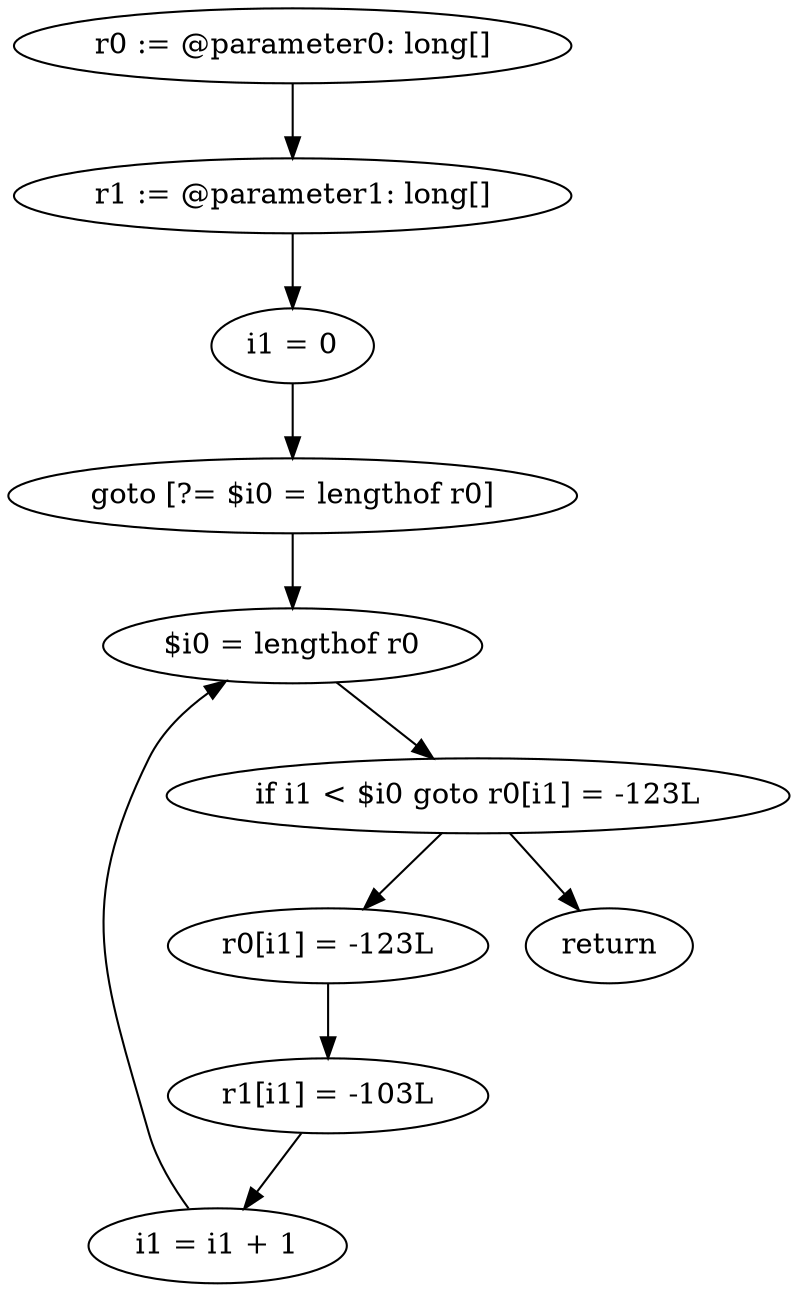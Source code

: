 digraph "unitGraph" {
    "r0 := @parameter0: long[]"
    "r1 := @parameter1: long[]"
    "i1 = 0"
    "goto [?= $i0 = lengthof r0]"
    "r0[i1] = -123L"
    "r1[i1] = -103L"
    "i1 = i1 + 1"
    "$i0 = lengthof r0"
    "if i1 < $i0 goto r0[i1] = -123L"
    "return"
    "r0 := @parameter0: long[]"->"r1 := @parameter1: long[]";
    "r1 := @parameter1: long[]"->"i1 = 0";
    "i1 = 0"->"goto [?= $i0 = lengthof r0]";
    "goto [?= $i0 = lengthof r0]"->"$i0 = lengthof r0";
    "r0[i1] = -123L"->"r1[i1] = -103L";
    "r1[i1] = -103L"->"i1 = i1 + 1";
    "i1 = i1 + 1"->"$i0 = lengthof r0";
    "$i0 = lengthof r0"->"if i1 < $i0 goto r0[i1] = -123L";
    "if i1 < $i0 goto r0[i1] = -123L"->"return";
    "if i1 < $i0 goto r0[i1] = -123L"->"r0[i1] = -123L";
}

